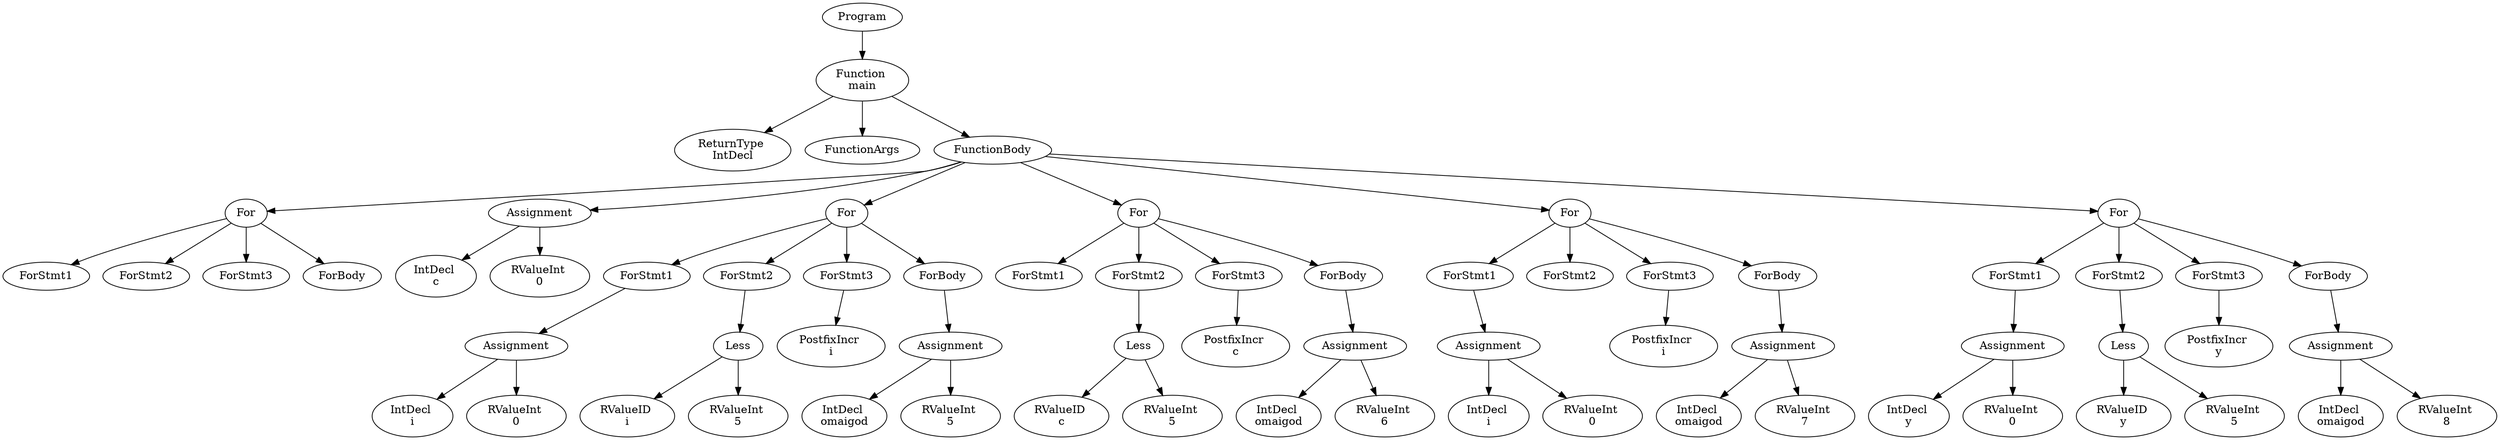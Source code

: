 digraph AST {
1 [label="Program"];
2 [label="Function \nmain"];
3 [label="ReturnType \nIntDecl"];
4 [label="FunctionArgs"];
5 [label="FunctionBody"];
6 [label="For"];
7 [label="ForStmt1"];
8 [label="ForStmt2"];
9 [label="ForStmt3"];
10 [label="ForBody"];
6 -> 7;
6 -> 8;
6 -> 9;
6 -> 10;
11 [label="Assignment"];
12 [label="IntDecl \nc"];
13 [label="RValueInt \n0"];
11 -> 12;
11 -> 13;
14 [label="For"];
15 [label="ForStmt1"];
16 [label="Assignment"];
17 [label="IntDecl \ni"];
18 [label="RValueInt \n0"];
16 -> 17;
16 -> 18;
15 -> 16;
19 [label="ForStmt2"];
20 [label="Less"];
21 [label="RValueID \ni"];
22 [label="RValueInt \n5"];
20 -> 21;
20 -> 22;
19 -> 20;
23 [label="ForStmt3"];
24 [label="PostfixIncr \ni"];
23 -> 24;
25 [label="ForBody"];
26 [label="Assignment"];
27 [label="IntDecl \nomaigod"];
28 [label="RValueInt \n5"];
26 -> 27;
26 -> 28;
25 -> 26;
14 -> 15;
14 -> 19;
14 -> 23;
14 -> 25;
29 [label="For"];
30 [label="ForStmt1"];
31 [label="ForStmt2"];
32 [label="Less"];
33 [label="RValueID \nc"];
34 [label="RValueInt \n5"];
32 -> 33;
32 -> 34;
31 -> 32;
35 [label="ForStmt3"];
36 [label="PostfixIncr \nc"];
35 -> 36;
37 [label="ForBody"];
38 [label="Assignment"];
39 [label="IntDecl \nomaigod"];
40 [label="RValueInt \n6"];
38 -> 39;
38 -> 40;
37 -> 38;
29 -> 30;
29 -> 31;
29 -> 35;
29 -> 37;
41 [label="For"];
42 [label="ForStmt1"];
43 [label="Assignment"];
44 [label="IntDecl \ni"];
45 [label="RValueInt \n0"];
43 -> 44;
43 -> 45;
42 -> 43;
46 [label="ForStmt2"];
47 [label="ForStmt3"];
48 [label="PostfixIncr \ni"];
47 -> 48;
49 [label="ForBody"];
50 [label="Assignment"];
51 [label="IntDecl \nomaigod"];
52 [label="RValueInt \n7"];
50 -> 51;
50 -> 52;
49 -> 50;
41 -> 42;
41 -> 46;
41 -> 47;
41 -> 49;
53 [label="For"];
54 [label="ForStmt1"];
55 [label="Assignment"];
56 [label="IntDecl \ny"];
57 [label="RValueInt \n0"];
55 -> 56;
55 -> 57;
54 -> 55;
58 [label="ForStmt2"];
59 [label="Less"];
60 [label="RValueID \ny"];
61 [label="RValueInt \n5"];
59 -> 60;
59 -> 61;
58 -> 59;
62 [label="ForStmt3"];
63 [label="PostfixIncr \ny"];
62 -> 63;
64 [label="ForBody"];
65 [label="Assignment"];
66 [label="IntDecl \nomaigod"];
67 [label="RValueInt \n8"];
65 -> 66;
65 -> 67;
64 -> 65;
53 -> 54;
53 -> 58;
53 -> 62;
53 -> 64;
5 -> 6;
5 -> 11;
5 -> 14;
5 -> 29;
5 -> 41;
5 -> 53;
2 -> 3;
2 -> 4;
2 -> 5;
1 -> 2;
}